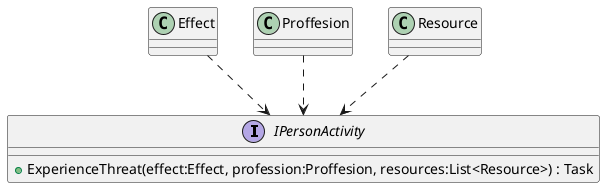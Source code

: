 @startuml
interface IPersonActivity {
    + ExperienceThreat(effect:Effect, profession:Proffesion, resources:List<Resource>) : Task
}
Effect ..> IPersonActivity
Proffesion ..> IPersonActivity
Resource ..> IPersonActivity
@enduml
